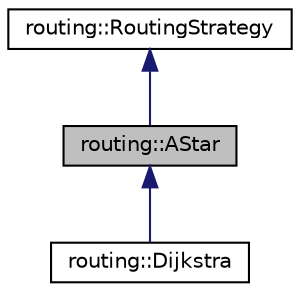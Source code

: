 digraph "routing::AStar"
{
 // LATEX_PDF_SIZE
  edge [fontname="Helvetica",fontsize="10",labelfontname="Helvetica",labelfontsize="10"];
  node [fontname="Helvetica",fontsize="10",shape=record];
  Node1 [label="routing::AStar",height=0.2,width=0.4,color="black", fillcolor="grey75", style="filled", fontcolor="black",tooltip=" "];
  Node2 -> Node1 [dir="back",color="midnightblue",fontsize="10",style="solid",fontname="Helvetica"];
  Node2 [label="routing::RoutingStrategy",height=0.2,width=0.4,color="black", fillcolor="white", style="filled",URL="$classrouting_1_1RoutingStrategy.html",tooltip=" "];
  Node1 -> Node3 [dir="back",color="midnightblue",fontsize="10",style="solid",fontname="Helvetica"];
  Node3 [label="routing::Dijkstra",height=0.2,width=0.4,color="black", fillcolor="white", style="filled",URL="$classrouting_1_1Dijkstra.html",tooltip=" "];
}
